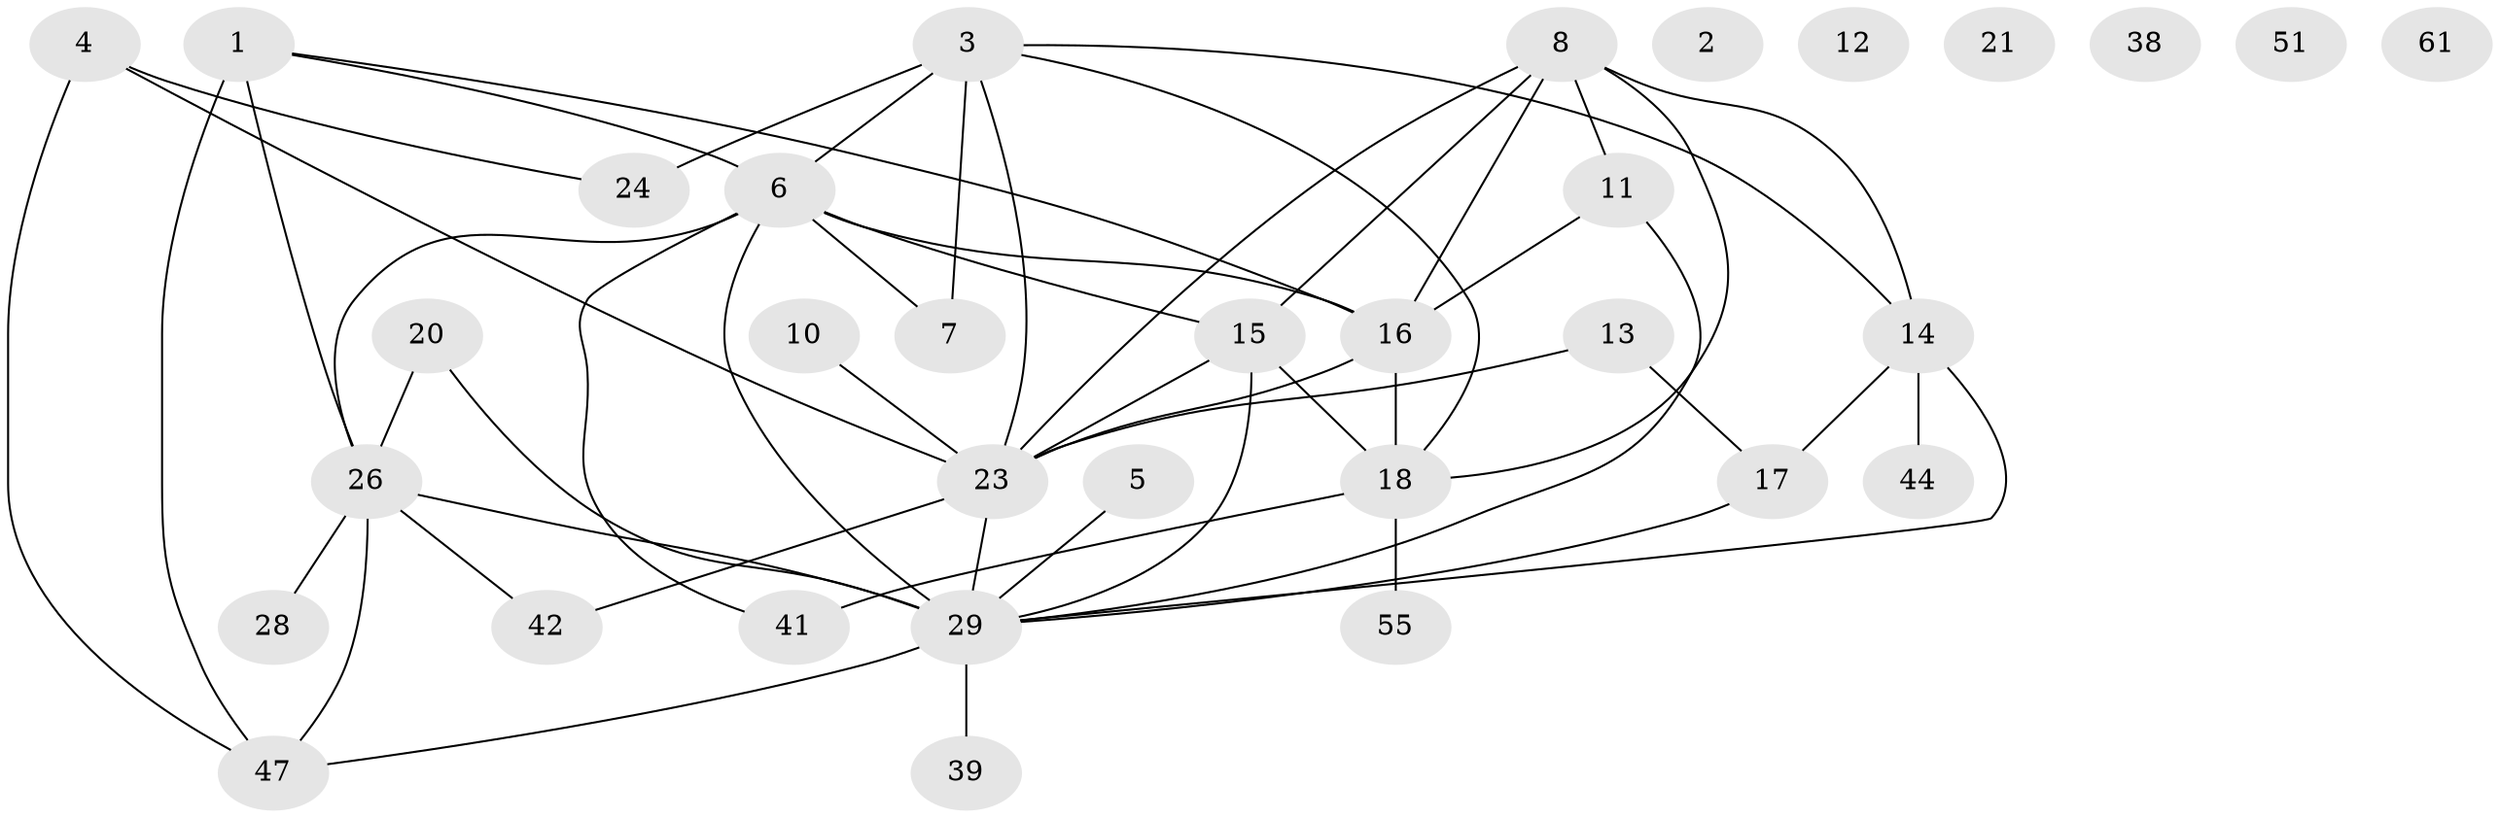 // original degree distribution, {3: 0.25757575757575757, 0: 0.09090909090909091, 1: 0.16666666666666666, 2: 0.16666666666666666, 4: 0.12121212121212122, 5: 0.13636363636363635, 7: 0.015151515151515152, 6: 0.045454545454545456}
// Generated by graph-tools (version 1.1) at 2025/13/03/09/25 04:13:05]
// undirected, 33 vertices, 52 edges
graph export_dot {
graph [start="1"]
  node [color=gray90,style=filled];
  1 [super="+60"];
  2;
  3 [super="+9"];
  4 [super="+34"];
  5;
  6 [super="+25+52"];
  7 [super="+31"];
  8 [super="+19"];
  10;
  11 [super="+56"];
  12;
  13;
  14 [super="+45+59"];
  15 [super="+57+50"];
  16 [super="+27+22"];
  17 [super="+49"];
  18 [super="+33+35"];
  20 [super="+53"];
  21;
  23 [super="+37+36"];
  24 [super="+66"];
  26 [super="+30+32"];
  28;
  29 [super="+40"];
  38;
  39;
  41;
  42 [super="+46"];
  44;
  47 [super="+54+65"];
  51;
  55;
  61;
  1 -- 47;
  1 -- 26 [weight=2];
  1 -- 16;
  1 -- 6;
  3 -- 18;
  3 -- 23 [weight=2];
  3 -- 6 [weight=2];
  3 -- 7;
  3 -- 24 [weight=2];
  3 -- 14;
  4 -- 47;
  4 -- 24;
  4 -- 23;
  5 -- 29;
  6 -- 41;
  6 -- 7;
  6 -- 29 [weight=2];
  6 -- 15;
  6 -- 16;
  6 -- 26;
  8 -- 14;
  8 -- 18;
  8 -- 23;
  8 -- 16;
  8 -- 11;
  8 -- 15;
  10 -- 23;
  11 -- 16;
  11 -- 29;
  13 -- 23;
  13 -- 17;
  14 -- 17;
  14 -- 44;
  14 -- 29;
  15 -- 18;
  15 -- 23;
  15 -- 29;
  16 -- 18;
  16 -- 23;
  17 -- 29;
  18 -- 41;
  18 -- 55;
  20 -- 26;
  20 -- 29;
  23 -- 42;
  23 -- 29;
  26 -- 29 [weight=2];
  26 -- 42;
  26 -- 28;
  26 -- 47;
  29 -- 47;
  29 -- 39;
}

